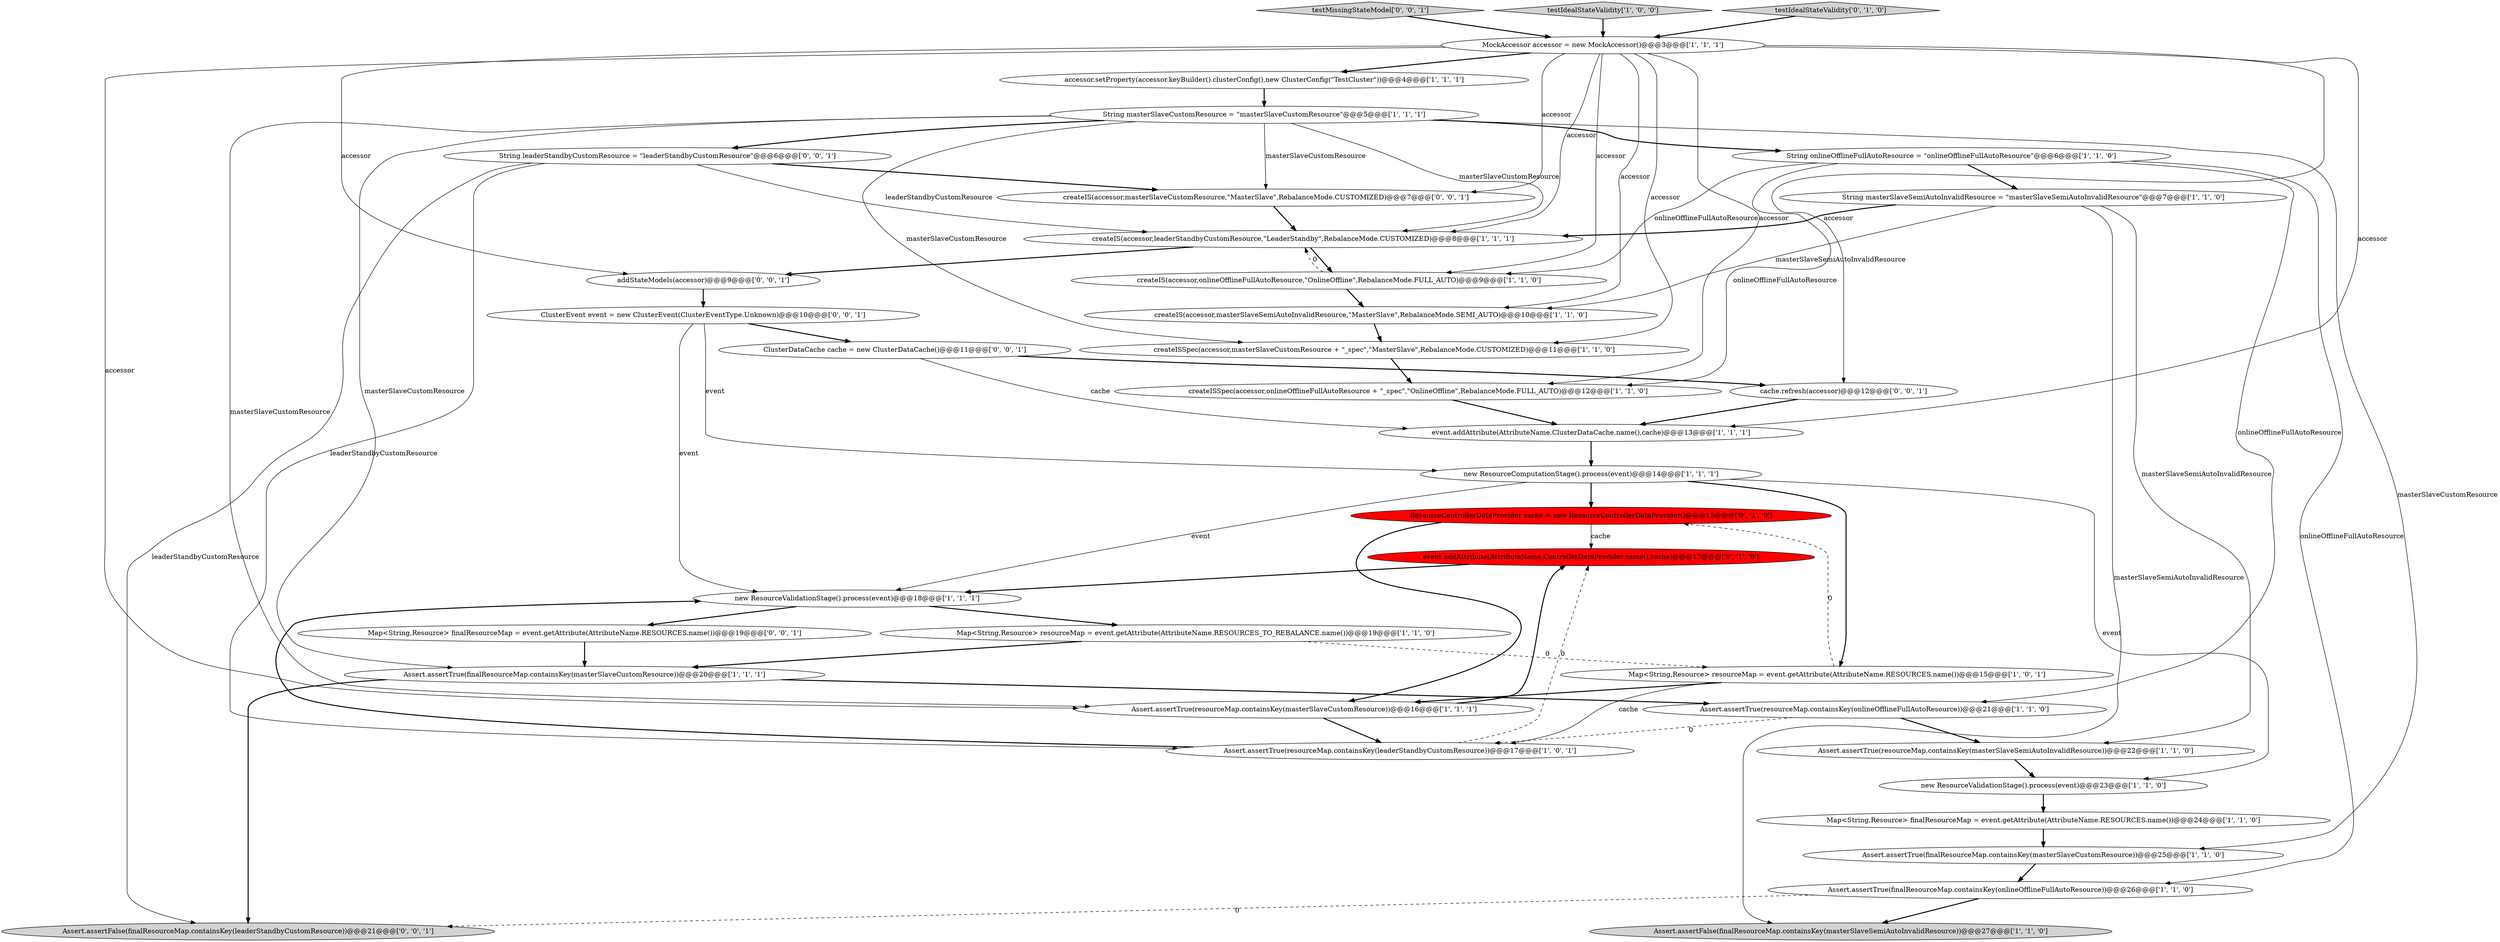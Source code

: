 digraph {
27 [style = filled, label = "ResourceControllerDataProvider cache = new ResourceControllerDataProvider()@@@15@@@['0', '1', '0']", fillcolor = red, shape = ellipse image = "AAA1AAABBB2BBB"];
1 [style = filled, label = "Map<String,Resource> resourceMap = event.getAttribute(AttributeName.RESOURCES_TO_REBALANCE.name())@@@19@@@['1', '1', '0']", fillcolor = white, shape = ellipse image = "AAA0AAABBB1BBB"];
28 [style = filled, label = "event.addAttribute(AttributeName.ControllerDataProvider.name(),cache)@@@17@@@['0', '1', '0']", fillcolor = red, shape = ellipse image = "AAA1AAABBB2BBB"];
36 [style = filled, label = "Assert.assertFalse(finalResourceMap.containsKey(leaderStandbyCustomResource))@@@21@@@['0', '0', '1']", fillcolor = lightgray, shape = ellipse image = "AAA0AAABBB3BBB"];
34 [style = filled, label = "testMissingStateModel['0', '0', '1']", fillcolor = lightgray, shape = diamond image = "AAA0AAABBB3BBB"];
21 [style = filled, label = "testIdealStateValidity['1', '0', '0']", fillcolor = lightgray, shape = diamond image = "AAA0AAABBB1BBB"];
4 [style = filled, label = "MockAccessor accessor = new MockAccessor()@@@3@@@['1', '1', '1']", fillcolor = white, shape = ellipse image = "AAA0AAABBB1BBB"];
33 [style = filled, label = "ClusterEvent event = new ClusterEvent(ClusterEventType.Unknown)@@@10@@@['0', '0', '1']", fillcolor = white, shape = ellipse image = "AAA0AAABBB3BBB"];
24 [style = filled, label = "Assert.assertTrue(resourceMap.containsKey(leaderStandbyCustomResource))@@@17@@@['1', '0', '1']", fillcolor = white, shape = ellipse image = "AAA0AAABBB1BBB"];
14 [style = filled, label = "Assert.assertFalse(finalResourceMap.containsKey(masterSlaveSemiAutoInvalidResource))@@@27@@@['1', '1', '0']", fillcolor = lightgray, shape = ellipse image = "AAA0AAABBB1BBB"];
23 [style = filled, label = "new ResourceComputationStage().process(event)@@@14@@@['1', '1', '1']", fillcolor = white, shape = ellipse image = "AAA0AAABBB1BBB"];
26 [style = filled, label = "testIdealStateValidity['0', '1', '0']", fillcolor = lightgray, shape = diamond image = "AAA0AAABBB2BBB"];
25 [style = filled, label = "createISSpec(accessor,onlineOfflineFullAutoResource + \"_spec\",\"OnlineOffline\",RebalanceMode.FULL_AUTO)@@@12@@@['1', '1', '0']", fillcolor = white, shape = ellipse image = "AAA0AAABBB1BBB"];
8 [style = filled, label = "String masterSlaveCustomResource = \"masterSlaveCustomResource\"@@@5@@@['1', '1', '1']", fillcolor = white, shape = ellipse image = "AAA0AAABBB1BBB"];
22 [style = filled, label = "Assert.assertTrue(finalResourceMap.containsKey(onlineOfflineFullAutoResource))@@@26@@@['1', '1', '0']", fillcolor = white, shape = ellipse image = "AAA0AAABBB1BBB"];
32 [style = filled, label = "addStateModels(accessor)@@@9@@@['0', '0', '1']", fillcolor = white, shape = ellipse image = "AAA0AAABBB3BBB"];
11 [style = filled, label = "Assert.assertTrue(resourceMap.containsKey(masterSlaveCustomResource))@@@16@@@['1', '1', '1']", fillcolor = white, shape = ellipse image = "AAA0AAABBB1BBB"];
5 [style = filled, label = "Map<String,Resource> resourceMap = event.getAttribute(AttributeName.RESOURCES.name())@@@15@@@['1', '0', '1']", fillcolor = white, shape = ellipse image = "AAA0AAABBB1BBB"];
31 [style = filled, label = "String leaderStandbyCustomResource = \"leaderStandbyCustomResource\"@@@6@@@['0', '0', '1']", fillcolor = white, shape = ellipse image = "AAA0AAABBB3BBB"];
9 [style = filled, label = "new ResourceValidationStage().process(event)@@@23@@@['1', '1', '0']", fillcolor = white, shape = ellipse image = "AAA0AAABBB1BBB"];
13 [style = filled, label = "new ResourceValidationStage().process(event)@@@18@@@['1', '1', '1']", fillcolor = white, shape = ellipse image = "AAA0AAABBB1BBB"];
3 [style = filled, label = "createISSpec(accessor,masterSlaveCustomResource + \"_spec\",\"MasterSlave\",RebalanceMode.CUSTOMIZED)@@@11@@@['1', '1', '0']", fillcolor = white, shape = ellipse image = "AAA0AAABBB1BBB"];
7 [style = filled, label = "Assert.assertTrue(finalResourceMap.containsKey(masterSlaveCustomResource))@@@25@@@['1', '1', '0']", fillcolor = white, shape = ellipse image = "AAA0AAABBB1BBB"];
29 [style = filled, label = "Map<String,Resource> finalResourceMap = event.getAttribute(AttributeName.RESOURCES.name())@@@19@@@['0', '0', '1']", fillcolor = white, shape = ellipse image = "AAA0AAABBB3BBB"];
0 [style = filled, label = "String onlineOfflineFullAutoResource = \"onlineOfflineFullAutoResource\"@@@6@@@['1', '1', '0']", fillcolor = white, shape = ellipse image = "AAA0AAABBB1BBB"];
6 [style = filled, label = "Assert.assertTrue(finalResourceMap.containsKey(masterSlaveCustomResource))@@@20@@@['1', '1', '1']", fillcolor = white, shape = ellipse image = "AAA0AAABBB1BBB"];
15 [style = filled, label = "accessor.setProperty(accessor.keyBuilder().clusterConfig(),new ClusterConfig(\"TestCluster\"))@@@4@@@['1', '1', '1']", fillcolor = white, shape = ellipse image = "AAA0AAABBB1BBB"];
2 [style = filled, label = "Map<String,Resource> finalResourceMap = event.getAttribute(AttributeName.RESOURCES.name())@@@24@@@['1', '1', '0']", fillcolor = white, shape = ellipse image = "AAA0AAABBB1BBB"];
10 [style = filled, label = "createIS(accessor,onlineOfflineFullAutoResource,\"OnlineOffline\",RebalanceMode.FULL_AUTO)@@@9@@@['1', '1', '0']", fillcolor = white, shape = ellipse image = "AAA0AAABBB1BBB"];
30 [style = filled, label = "createIS(accessor,masterSlaveCustomResource,\"MasterSlave\",RebalanceMode.CUSTOMIZED)@@@7@@@['0', '0', '1']", fillcolor = white, shape = ellipse image = "AAA0AAABBB3BBB"];
16 [style = filled, label = "createIS(accessor,masterSlaveSemiAutoInvalidResource,\"MasterSlave\",RebalanceMode.SEMI_AUTO)@@@10@@@['1', '1', '0']", fillcolor = white, shape = ellipse image = "AAA0AAABBB1BBB"];
12 [style = filled, label = "String masterSlaveSemiAutoInvalidResource = \"masterSlaveSemiAutoInvalidResource\"@@@7@@@['1', '1', '0']", fillcolor = white, shape = ellipse image = "AAA0AAABBB1BBB"];
35 [style = filled, label = "ClusterDataCache cache = new ClusterDataCache()@@@11@@@['0', '0', '1']", fillcolor = white, shape = ellipse image = "AAA0AAABBB3BBB"];
17 [style = filled, label = "Assert.assertTrue(resourceMap.containsKey(masterSlaveSemiAutoInvalidResource))@@@22@@@['1', '1', '0']", fillcolor = white, shape = ellipse image = "AAA0AAABBB1BBB"];
37 [style = filled, label = "cache.refresh(accessor)@@@12@@@['0', '0', '1']", fillcolor = white, shape = ellipse image = "AAA0AAABBB3BBB"];
18 [style = filled, label = "Assert.assertTrue(resourceMap.containsKey(onlineOfflineFullAutoResource))@@@21@@@['1', '1', '0']", fillcolor = white, shape = ellipse image = "AAA0AAABBB1BBB"];
20 [style = filled, label = "createIS(accessor,leaderStandbyCustomResource,\"LeaderStandby\",RebalanceMode.CUSTOMIZED)@@@8@@@['1', '1', '1']", fillcolor = white, shape = ellipse image = "AAA0AAABBB1BBB"];
19 [style = filled, label = "event.addAttribute(AttributeName.ClusterDataCache.name(),cache)@@@13@@@['1', '1', '1']", fillcolor = white, shape = ellipse image = "AAA0AAABBB1BBB"];
31->36 [style = solid, label="leaderStandbyCustomResource"];
16->3 [style = bold, label=""];
11->28 [style = bold, label=""];
0->18 [style = solid, label="onlineOfflineFullAutoResource"];
5->24 [style = solid, label="cache"];
22->36 [style = dashed, label="0"];
33->35 [style = bold, label=""];
4->30 [style = solid, label="accessor"];
1->5 [style = dashed, label="0"];
23->5 [style = bold, label=""];
12->14 [style = solid, label="masterSlaveSemiAutoInvalidResource"];
23->27 [style = bold, label=""];
8->31 [style = bold, label=""];
9->2 [style = bold, label=""];
3->25 [style = bold, label=""];
30->20 [style = bold, label=""];
6->18 [style = bold, label=""];
0->10 [style = solid, label="onlineOfflineFullAutoResource"];
12->16 [style = solid, label="masterSlaveSemiAutoInvalidResource"];
17->9 [style = bold, label=""];
0->12 [style = bold, label=""];
4->32 [style = solid, label="accessor"];
4->15 [style = bold, label=""];
33->13 [style = solid, label="event"];
12->20 [style = bold, label=""];
18->17 [style = bold, label=""];
20->32 [style = bold, label=""];
8->20 [style = solid, label="masterSlaveCustomResource"];
28->13 [style = bold, label=""];
27->28 [style = solid, label="cache"];
31->24 [style = solid, label="leaderStandbyCustomResource"];
4->11 [style = solid, label="accessor"];
11->24 [style = bold, label=""];
26->4 [style = bold, label=""];
8->7 [style = solid, label="masterSlaveCustomResource"];
6->36 [style = bold, label=""];
32->33 [style = bold, label=""];
13->1 [style = bold, label=""];
35->19 [style = solid, label="cache"];
24->28 [style = dashed, label="0"];
20->10 [style = bold, label=""];
8->0 [style = bold, label=""];
31->20 [style = solid, label="leaderStandbyCustomResource"];
12->17 [style = solid, label="masterSlaveSemiAutoInvalidResource"];
7->22 [style = bold, label=""];
29->6 [style = bold, label=""];
13->29 [style = bold, label=""];
4->16 [style = solid, label="accessor"];
8->3 [style = solid, label="masterSlaveCustomResource"];
1->6 [style = bold, label=""];
23->13 [style = solid, label="event"];
5->27 [style = dashed, label="0"];
4->25 [style = solid, label="accessor"];
10->16 [style = bold, label=""];
27->11 [style = bold, label=""];
35->37 [style = bold, label=""];
23->9 [style = solid, label="event"];
0->25 [style = solid, label="onlineOfflineFullAutoResource"];
4->20 [style = solid, label="accessor"];
19->23 [style = bold, label=""];
4->19 [style = solid, label="accessor"];
8->11 [style = solid, label="masterSlaveCustomResource"];
31->30 [style = bold, label=""];
25->19 [style = bold, label=""];
33->23 [style = solid, label="event"];
4->37 [style = solid, label="accessor"];
34->4 [style = bold, label=""];
10->20 [style = dashed, label="0"];
4->3 [style = solid, label="accessor"];
5->11 [style = bold, label=""];
21->4 [style = bold, label=""];
37->19 [style = bold, label=""];
2->7 [style = bold, label=""];
22->14 [style = bold, label=""];
8->6 [style = solid, label="masterSlaveCustomResource"];
0->22 [style = solid, label="onlineOfflineFullAutoResource"];
15->8 [style = bold, label=""];
4->10 [style = solid, label="accessor"];
18->24 [style = dashed, label="0"];
24->13 [style = bold, label=""];
8->30 [style = solid, label="masterSlaveCustomResource"];
}
